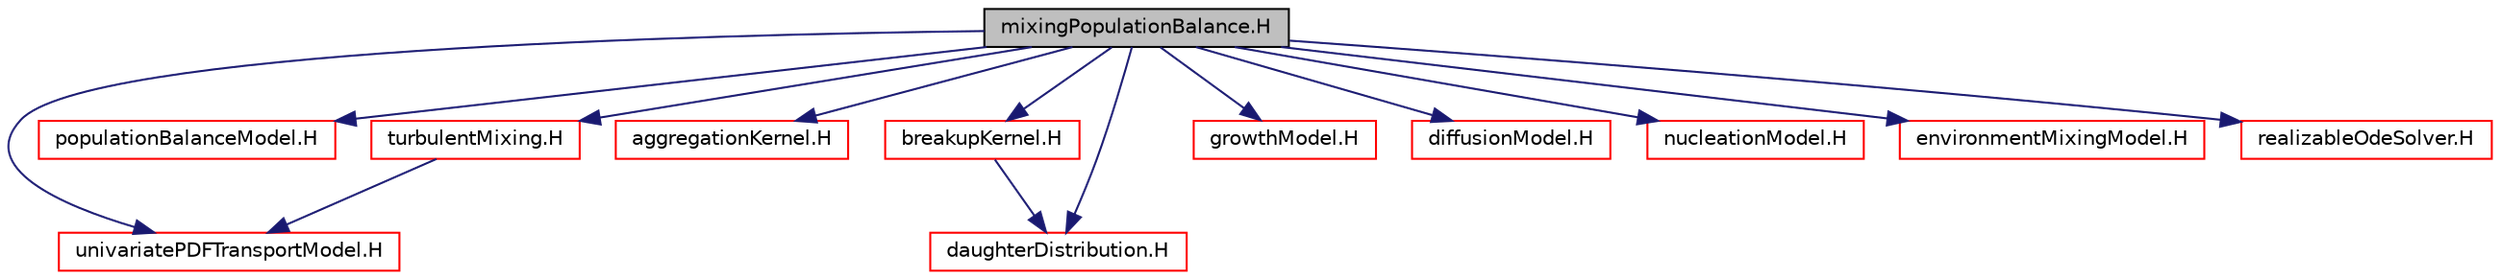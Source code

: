 digraph "mixingPopulationBalance.H"
{
  bgcolor="transparent";
  edge [fontname="Helvetica",fontsize="10",labelfontname="Helvetica",labelfontsize="10"];
  node [fontname="Helvetica",fontsize="10",shape=record];
  Node0 [label="mixingPopulationBalance.H",height=0.2,width=0.4,color="black", fillcolor="grey75", style="filled", fontcolor="black"];
  Node0 -> Node1 [color="midnightblue",fontsize="10",style="solid",fontname="Helvetica"];
  Node1 [label="univariatePDFTransportModel.H",height=0.2,width=0.4,color="red",URL="$a00365.html"];
  Node0 -> Node48 [color="midnightblue",fontsize="10",style="solid",fontname="Helvetica"];
  Node48 [label="populationBalanceModel.H",height=0.2,width=0.4,color="red",URL="$a00398.html"];
  Node0 -> Node49 [color="midnightblue",fontsize="10",style="solid",fontname="Helvetica"];
  Node49 [label="turbulentMixing.H",height=0.2,width=0.4,color="red",URL="$a00137.html"];
  Node49 -> Node1 [color="midnightblue",fontsize="10",style="solid",fontname="Helvetica"];
  Node0 -> Node56 [color="midnightblue",fontsize="10",style="solid",fontname="Helvetica"];
  Node56 [label="aggregationKernel.H",height=0.2,width=0.4,color="red",URL="$a00404.html"];
  Node0 -> Node57 [color="midnightblue",fontsize="10",style="solid",fontname="Helvetica"];
  Node57 [label="breakupKernel.H",height=0.2,width=0.4,color="red",URL="$a00455.html"];
  Node57 -> Node58 [color="midnightblue",fontsize="10",style="solid",fontname="Helvetica"];
  Node58 [label="daughterDistribution.H",height=0.2,width=0.4,color="red",URL="$a00536.html"];
  Node0 -> Node58 [color="midnightblue",fontsize="10",style="solid",fontname="Helvetica"];
  Node0 -> Node59 [color="midnightblue",fontsize="10",style="solid",fontname="Helvetica"];
  Node59 [label="growthModel.H",height=0.2,width=0.4,color="red",URL="$a00599.html"];
  Node0 -> Node60 [color="midnightblue",fontsize="10",style="solid",fontname="Helvetica"];
  Node60 [label="diffusionModel.H",height=0.2,width=0.4,color="red",URL="$a00575.html"];
  Node0 -> Node61 [color="midnightblue",fontsize="10",style="solid",fontname="Helvetica"];
  Node61 [label="nucleationModel.H",height=0.2,width=0.4,color="red",URL="$a00623.html"];
  Node0 -> Node62 [color="midnightblue",fontsize="10",style="solid",fontname="Helvetica"];
  Node62 [label="environmentMixingModel.H",height=0.2,width=0.4,color="red",URL="$a00584.html"];
  Node0 -> Node63 [color="midnightblue",fontsize="10",style="solid",fontname="Helvetica"];
  Node63 [label="realizableOdeSolver.H",height=0.2,width=0.4,color="red",URL="$a00701.html"];
}
